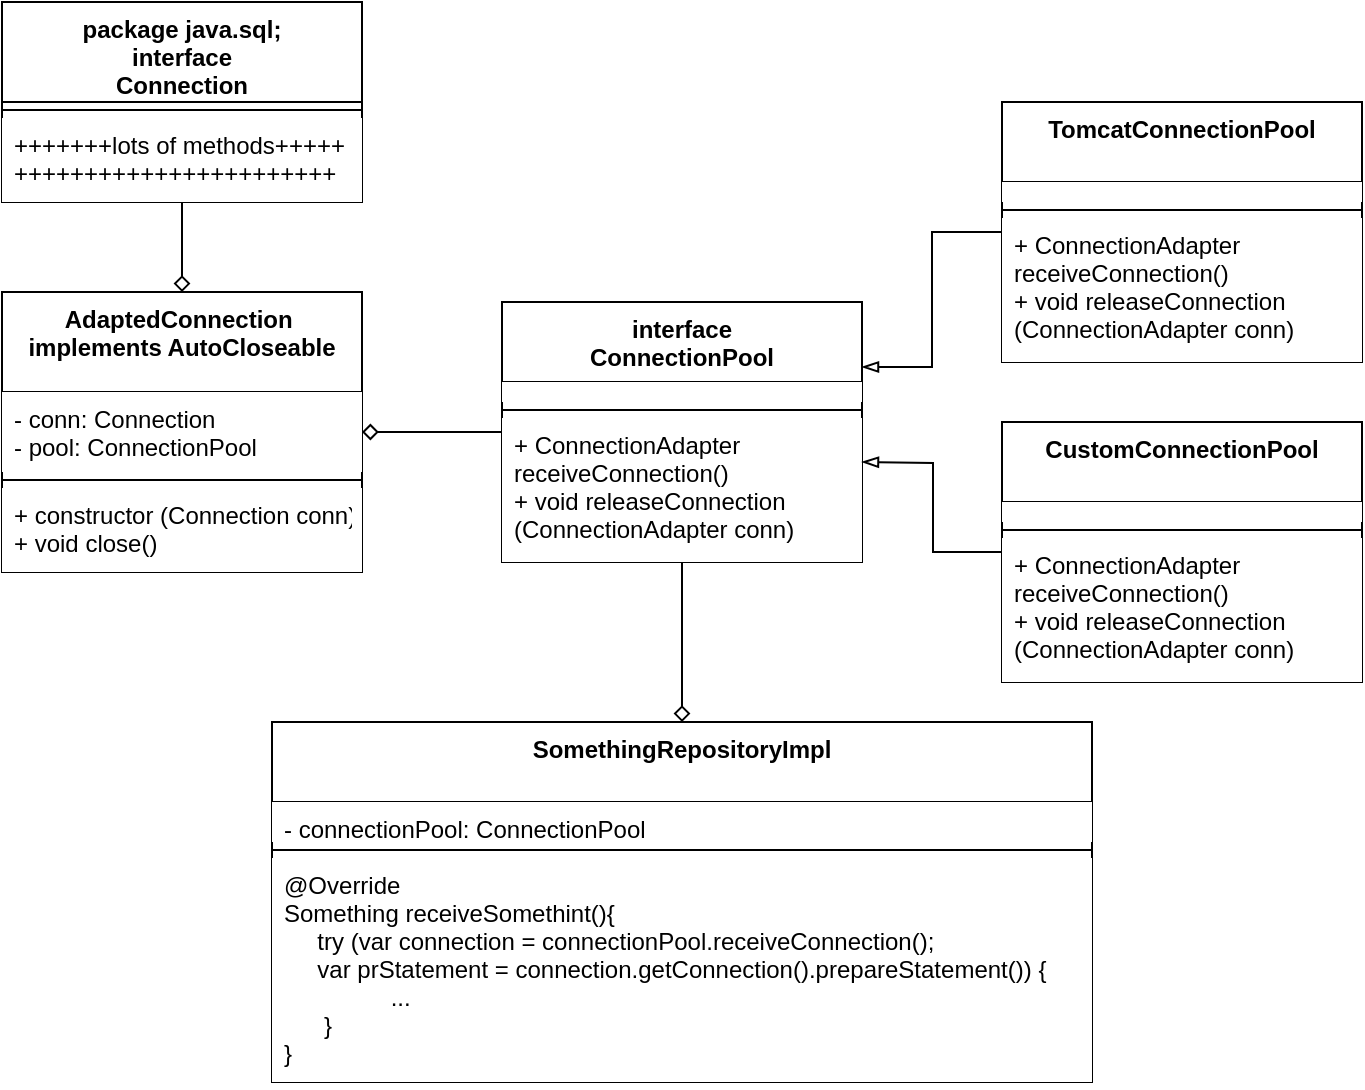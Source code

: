 <mxfile version="14.1.1" type="github">
  <diagram id="GeQoyhfRqvjInxUDBz_A" name="Page-1">
    <mxGraphModel dx="1038" dy="1648" grid="1" gridSize="10" guides="1" tooltips="1" connect="1" arrows="1" fold="1" page="1" pageScale="1" pageWidth="850" pageHeight="1100" math="0" shadow="0">
      <root>
        <mxCell id="0" />
        <mxCell id="1" parent="0" />
        <mxCell id="npLcIFFC2VRdccwhvgxQ-1" value="AdaptedConnection &#xa;implements AutoCloseable" style="swimlane;fontStyle=1;align=center;verticalAlign=top;childLayout=stackLayout;horizontal=1;startSize=50;horizontalStack=0;resizeParent=1;resizeParentMax=0;resizeLast=0;collapsible=1;marginBottom=0;fillColor=#FFFFFF;" vertex="1" parent="1">
          <mxGeometry x="60" y="-835" width="180" height="140" as="geometry" />
        </mxCell>
        <mxCell id="npLcIFFC2VRdccwhvgxQ-2" value="- conn: Connection&#xa;- pool: ConnectionPool" style="text;strokeColor=none;align=left;verticalAlign=top;spacingLeft=4;spacingRight=4;overflow=hidden;rotatable=0;points=[[0,0.5],[1,0.5]];portConstraint=eastwest;fillColor=#ffffff;" vertex="1" parent="npLcIFFC2VRdccwhvgxQ-1">
          <mxGeometry y="50" width="180" height="40" as="geometry" />
        </mxCell>
        <mxCell id="npLcIFFC2VRdccwhvgxQ-3" value="" style="line;strokeWidth=1;fillColor=none;align=left;verticalAlign=middle;spacingTop=-1;spacingLeft=3;spacingRight=3;rotatable=0;labelPosition=right;points=[];portConstraint=eastwest;" vertex="1" parent="npLcIFFC2VRdccwhvgxQ-1">
          <mxGeometry y="90" width="180" height="8" as="geometry" />
        </mxCell>
        <mxCell id="npLcIFFC2VRdccwhvgxQ-4" value="+ constructor (Connection conn)&#xa;+ void close()" style="text;strokeColor=none;align=left;verticalAlign=top;spacingLeft=4;spacingRight=4;overflow=hidden;rotatable=0;points=[[0,0.5],[1,0.5]];portConstraint=eastwest;fillColor=#ffffff;" vertex="1" parent="npLcIFFC2VRdccwhvgxQ-1">
          <mxGeometry y="98" width="180" height="42" as="geometry" />
        </mxCell>
        <mxCell id="npLcIFFC2VRdccwhvgxQ-23" style="edgeStyle=orthogonalEdgeStyle;rounded=0;orthogonalLoop=1;jettySize=auto;html=1;exitX=0;exitY=0.5;exitDx=0;exitDy=0;entryX=1;entryY=0.5;entryDx=0;entryDy=0;endArrow=diamond;endFill=0;fontSize=11;" edge="1" parent="1" source="npLcIFFC2VRdccwhvgxQ-5" target="npLcIFFC2VRdccwhvgxQ-2">
          <mxGeometry relative="1" as="geometry" />
        </mxCell>
        <mxCell id="npLcIFFC2VRdccwhvgxQ-24" style="edgeStyle=orthogonalEdgeStyle;rounded=0;orthogonalLoop=1;jettySize=auto;html=1;exitX=0.5;exitY=1;exitDx=0;exitDy=0;entryX=0.5;entryY=0;entryDx=0;entryDy=0;endArrow=diamond;endFill=0;fontSize=11;" edge="1" parent="1" source="npLcIFFC2VRdccwhvgxQ-5" target="npLcIFFC2VRdccwhvgxQ-17">
          <mxGeometry relative="1" as="geometry" />
        </mxCell>
        <mxCell id="npLcIFFC2VRdccwhvgxQ-5" value="interface&#xa;ConnectionPool" style="swimlane;fontStyle=1;align=center;verticalAlign=top;childLayout=stackLayout;horizontal=1;startSize=40;horizontalStack=0;resizeParent=1;resizeParentMax=0;resizeLast=0;collapsible=1;marginBottom=0;fillColor=#FFFFFF;" vertex="1" parent="1">
          <mxGeometry x="310" y="-830" width="180" height="130" as="geometry" />
        </mxCell>
        <mxCell id="npLcIFFC2VRdccwhvgxQ-6" value="" style="text;strokeColor=none;align=left;verticalAlign=top;spacingLeft=4;spacingRight=4;overflow=hidden;rotatable=0;points=[[0,0.5],[1,0.5]];portConstraint=eastwest;fillColor=#ffffff;" vertex="1" parent="npLcIFFC2VRdccwhvgxQ-5">
          <mxGeometry y="40" width="180" height="10" as="geometry" />
        </mxCell>
        <mxCell id="npLcIFFC2VRdccwhvgxQ-7" value="" style="line;strokeWidth=1;fillColor=none;align=left;verticalAlign=middle;spacingTop=-1;spacingLeft=3;spacingRight=3;rotatable=0;labelPosition=right;points=[];portConstraint=eastwest;" vertex="1" parent="npLcIFFC2VRdccwhvgxQ-5">
          <mxGeometry y="50" width="180" height="8" as="geometry" />
        </mxCell>
        <mxCell id="npLcIFFC2VRdccwhvgxQ-8" value="+ ConnectionAdapter &#xa;receiveConnection()&#xa;+ void releaseConnection &#xa;(ConnectionAdapter conn)" style="text;strokeColor=none;align=left;verticalAlign=top;spacingLeft=4;spacingRight=4;overflow=hidden;rotatable=0;points=[[0,0.5],[1,0.5]];portConstraint=eastwest;fillColor=#ffffff;" vertex="1" parent="npLcIFFC2VRdccwhvgxQ-5">
          <mxGeometry y="58" width="180" height="72" as="geometry" />
        </mxCell>
        <mxCell id="npLcIFFC2VRdccwhvgxQ-21" style="edgeStyle=orthogonalEdgeStyle;rounded=0;orthogonalLoop=1;jettySize=auto;html=1;exitX=0;exitY=0.5;exitDx=0;exitDy=0;entryX=1;entryY=0.25;entryDx=0;entryDy=0;fontSize=11;endArrow=blockThin;endFill=0;" edge="1" parent="1" source="npLcIFFC2VRdccwhvgxQ-9" target="npLcIFFC2VRdccwhvgxQ-5">
          <mxGeometry relative="1" as="geometry" />
        </mxCell>
        <mxCell id="npLcIFFC2VRdccwhvgxQ-9" value="TomcatConnectionPool" style="swimlane;fontStyle=1;align=center;verticalAlign=top;childLayout=stackLayout;horizontal=1;startSize=40;horizontalStack=0;resizeParent=1;resizeParentMax=0;resizeLast=0;collapsible=1;marginBottom=0;fillColor=#FFFFFF;" vertex="1" parent="1">
          <mxGeometry x="560" y="-930" width="180" height="130" as="geometry" />
        </mxCell>
        <mxCell id="npLcIFFC2VRdccwhvgxQ-10" value="" style="text;strokeColor=none;align=left;verticalAlign=top;spacingLeft=4;spacingRight=4;overflow=hidden;rotatable=0;points=[[0,0.5],[1,0.5]];portConstraint=eastwest;fillColor=#ffffff;" vertex="1" parent="npLcIFFC2VRdccwhvgxQ-9">
          <mxGeometry y="40" width="180" height="10" as="geometry" />
        </mxCell>
        <mxCell id="npLcIFFC2VRdccwhvgxQ-11" value="" style="line;strokeWidth=1;fillColor=none;align=left;verticalAlign=middle;spacingTop=-1;spacingLeft=3;spacingRight=3;rotatable=0;labelPosition=right;points=[];portConstraint=eastwest;" vertex="1" parent="npLcIFFC2VRdccwhvgxQ-9">
          <mxGeometry y="50" width="180" height="8" as="geometry" />
        </mxCell>
        <mxCell id="npLcIFFC2VRdccwhvgxQ-12" value="+ ConnectionAdapter &#xa;receiveConnection()&#xa;+ void releaseConnection &#xa;(ConnectionAdapter conn)" style="text;strokeColor=none;align=left;verticalAlign=top;spacingLeft=4;spacingRight=4;overflow=hidden;rotatable=0;points=[[0,0.5],[1,0.5]];portConstraint=eastwest;fillColor=#ffffff;" vertex="1" parent="npLcIFFC2VRdccwhvgxQ-9">
          <mxGeometry y="58" width="180" height="72" as="geometry" />
        </mxCell>
        <mxCell id="npLcIFFC2VRdccwhvgxQ-22" style="edgeStyle=orthogonalEdgeStyle;rounded=0;orthogonalLoop=1;jettySize=auto;html=1;exitX=0;exitY=0.5;exitDx=0;exitDy=0;endArrow=blockThin;endFill=0;fontSize=11;" edge="1" parent="1" source="npLcIFFC2VRdccwhvgxQ-13">
          <mxGeometry relative="1" as="geometry">
            <mxPoint x="490" y="-750" as="targetPoint" />
          </mxGeometry>
        </mxCell>
        <mxCell id="npLcIFFC2VRdccwhvgxQ-13" value="CustomConnectionPool" style="swimlane;fontStyle=1;align=center;verticalAlign=top;childLayout=stackLayout;horizontal=1;startSize=40;horizontalStack=0;resizeParent=1;resizeParentMax=0;resizeLast=0;collapsible=1;marginBottom=0;fillColor=#FFFFFF;" vertex="1" parent="1">
          <mxGeometry x="560" y="-770" width="180" height="130" as="geometry" />
        </mxCell>
        <mxCell id="npLcIFFC2VRdccwhvgxQ-14" value="" style="text;strokeColor=none;align=left;verticalAlign=top;spacingLeft=4;spacingRight=4;overflow=hidden;rotatable=0;points=[[0,0.5],[1,0.5]];portConstraint=eastwest;fillColor=#ffffff;" vertex="1" parent="npLcIFFC2VRdccwhvgxQ-13">
          <mxGeometry y="40" width="180" height="10" as="geometry" />
        </mxCell>
        <mxCell id="npLcIFFC2VRdccwhvgxQ-15" value="" style="line;strokeWidth=1;fillColor=none;align=left;verticalAlign=middle;spacingTop=-1;spacingLeft=3;spacingRight=3;rotatable=0;labelPosition=right;points=[];portConstraint=eastwest;" vertex="1" parent="npLcIFFC2VRdccwhvgxQ-13">
          <mxGeometry y="50" width="180" height="8" as="geometry" />
        </mxCell>
        <mxCell id="npLcIFFC2VRdccwhvgxQ-16" value="+ ConnectionAdapter &#xa;receiveConnection()&#xa;+ void releaseConnection &#xa;(ConnectionAdapter conn)" style="text;strokeColor=none;align=left;verticalAlign=top;spacingLeft=4;spacingRight=4;overflow=hidden;rotatable=0;points=[[0,0.5],[1,0.5]];portConstraint=eastwest;fillColor=#ffffff;" vertex="1" parent="npLcIFFC2VRdccwhvgxQ-13">
          <mxGeometry y="58" width="180" height="72" as="geometry" />
        </mxCell>
        <mxCell id="npLcIFFC2VRdccwhvgxQ-17" value="SomethingRepositoryImpl" style="swimlane;fontStyle=1;align=center;verticalAlign=top;childLayout=stackLayout;horizontal=1;startSize=40;horizontalStack=0;resizeParent=1;resizeParentMax=0;resizeLast=0;collapsible=1;marginBottom=0;fillColor=#FFFFFF;" vertex="1" parent="1">
          <mxGeometry x="195" y="-620" width="410" height="180" as="geometry" />
        </mxCell>
        <mxCell id="npLcIFFC2VRdccwhvgxQ-18" value="- connectionPool: ConnectionPool" style="text;strokeColor=none;align=left;verticalAlign=top;spacingLeft=4;spacingRight=4;overflow=hidden;rotatable=0;points=[[0,0.5],[1,0.5]];portConstraint=eastwest;fillColor=#ffffff;" vertex="1" parent="npLcIFFC2VRdccwhvgxQ-17">
          <mxGeometry y="40" width="410" height="20" as="geometry" />
        </mxCell>
        <mxCell id="npLcIFFC2VRdccwhvgxQ-19" value="" style="line;strokeWidth=1;fillColor=none;align=left;verticalAlign=middle;spacingTop=-1;spacingLeft=3;spacingRight=3;rotatable=0;labelPosition=right;points=[];portConstraint=eastwest;" vertex="1" parent="npLcIFFC2VRdccwhvgxQ-17">
          <mxGeometry y="60" width="410" height="8" as="geometry" />
        </mxCell>
        <mxCell id="npLcIFFC2VRdccwhvgxQ-20" value="@Override&#xa;Something receiveSomethint(){&#xa;     try (var connection = connectionPool.receiveConnection();&#xa;     var prStatement = connection.getConnection().prepareStatement()) {&#xa;                ... &#xa;      }&#xa;}" style="text;strokeColor=none;align=left;verticalAlign=top;spacingLeft=4;spacingRight=4;overflow=hidden;rotatable=0;points=[[0,0.5],[1,0.5]];portConstraint=eastwest;fillColor=#ffffff;" vertex="1" parent="npLcIFFC2VRdccwhvgxQ-17">
          <mxGeometry y="68" width="410" height="112" as="geometry" />
        </mxCell>
        <mxCell id="npLcIFFC2VRdccwhvgxQ-29" style="edgeStyle=orthogonalEdgeStyle;rounded=0;orthogonalLoop=1;jettySize=auto;html=1;endArrow=diamond;endFill=0;fontSize=11;" edge="1" parent="1" source="npLcIFFC2VRdccwhvgxQ-25" target="npLcIFFC2VRdccwhvgxQ-1">
          <mxGeometry relative="1" as="geometry" />
        </mxCell>
        <mxCell id="npLcIFFC2VRdccwhvgxQ-25" value="package java.sql;&#xa;interface&#xa;Connection" style="swimlane;fontStyle=1;align=center;verticalAlign=top;childLayout=stackLayout;horizontal=1;startSize=50;horizontalStack=0;resizeParent=1;resizeParentMax=0;resizeLast=0;collapsible=1;marginBottom=0;fillColor=#FFFFFF;" vertex="1" parent="1">
          <mxGeometry x="60" y="-980" width="180" height="100" as="geometry" />
        </mxCell>
        <mxCell id="npLcIFFC2VRdccwhvgxQ-26" value="" style="text;strokeColor=none;align=left;verticalAlign=top;spacingLeft=4;spacingRight=4;overflow=hidden;rotatable=0;points=[[0,0.5],[1,0.5]];portConstraint=eastwest;fillColor=#ffffff;" vertex="1" parent="npLcIFFC2VRdccwhvgxQ-25">
          <mxGeometry y="50" width="180" as="geometry" />
        </mxCell>
        <mxCell id="npLcIFFC2VRdccwhvgxQ-27" value="" style="line;strokeWidth=1;fillColor=none;align=left;verticalAlign=middle;spacingTop=-1;spacingLeft=3;spacingRight=3;rotatable=0;labelPosition=right;points=[];portConstraint=eastwest;" vertex="1" parent="npLcIFFC2VRdccwhvgxQ-25">
          <mxGeometry y="50" width="180" height="8" as="geometry" />
        </mxCell>
        <mxCell id="npLcIFFC2VRdccwhvgxQ-28" value="+++++++lots of methods+++++&#xa;+++++++++++++++++++++++" style="text;strokeColor=none;align=left;verticalAlign=top;spacingLeft=4;spacingRight=4;overflow=hidden;rotatable=0;points=[[0,0.5],[1,0.5]];portConstraint=eastwest;fillColor=#ffffff;" vertex="1" parent="npLcIFFC2VRdccwhvgxQ-25">
          <mxGeometry y="58" width="180" height="42" as="geometry" />
        </mxCell>
      </root>
    </mxGraphModel>
  </diagram>
</mxfile>
